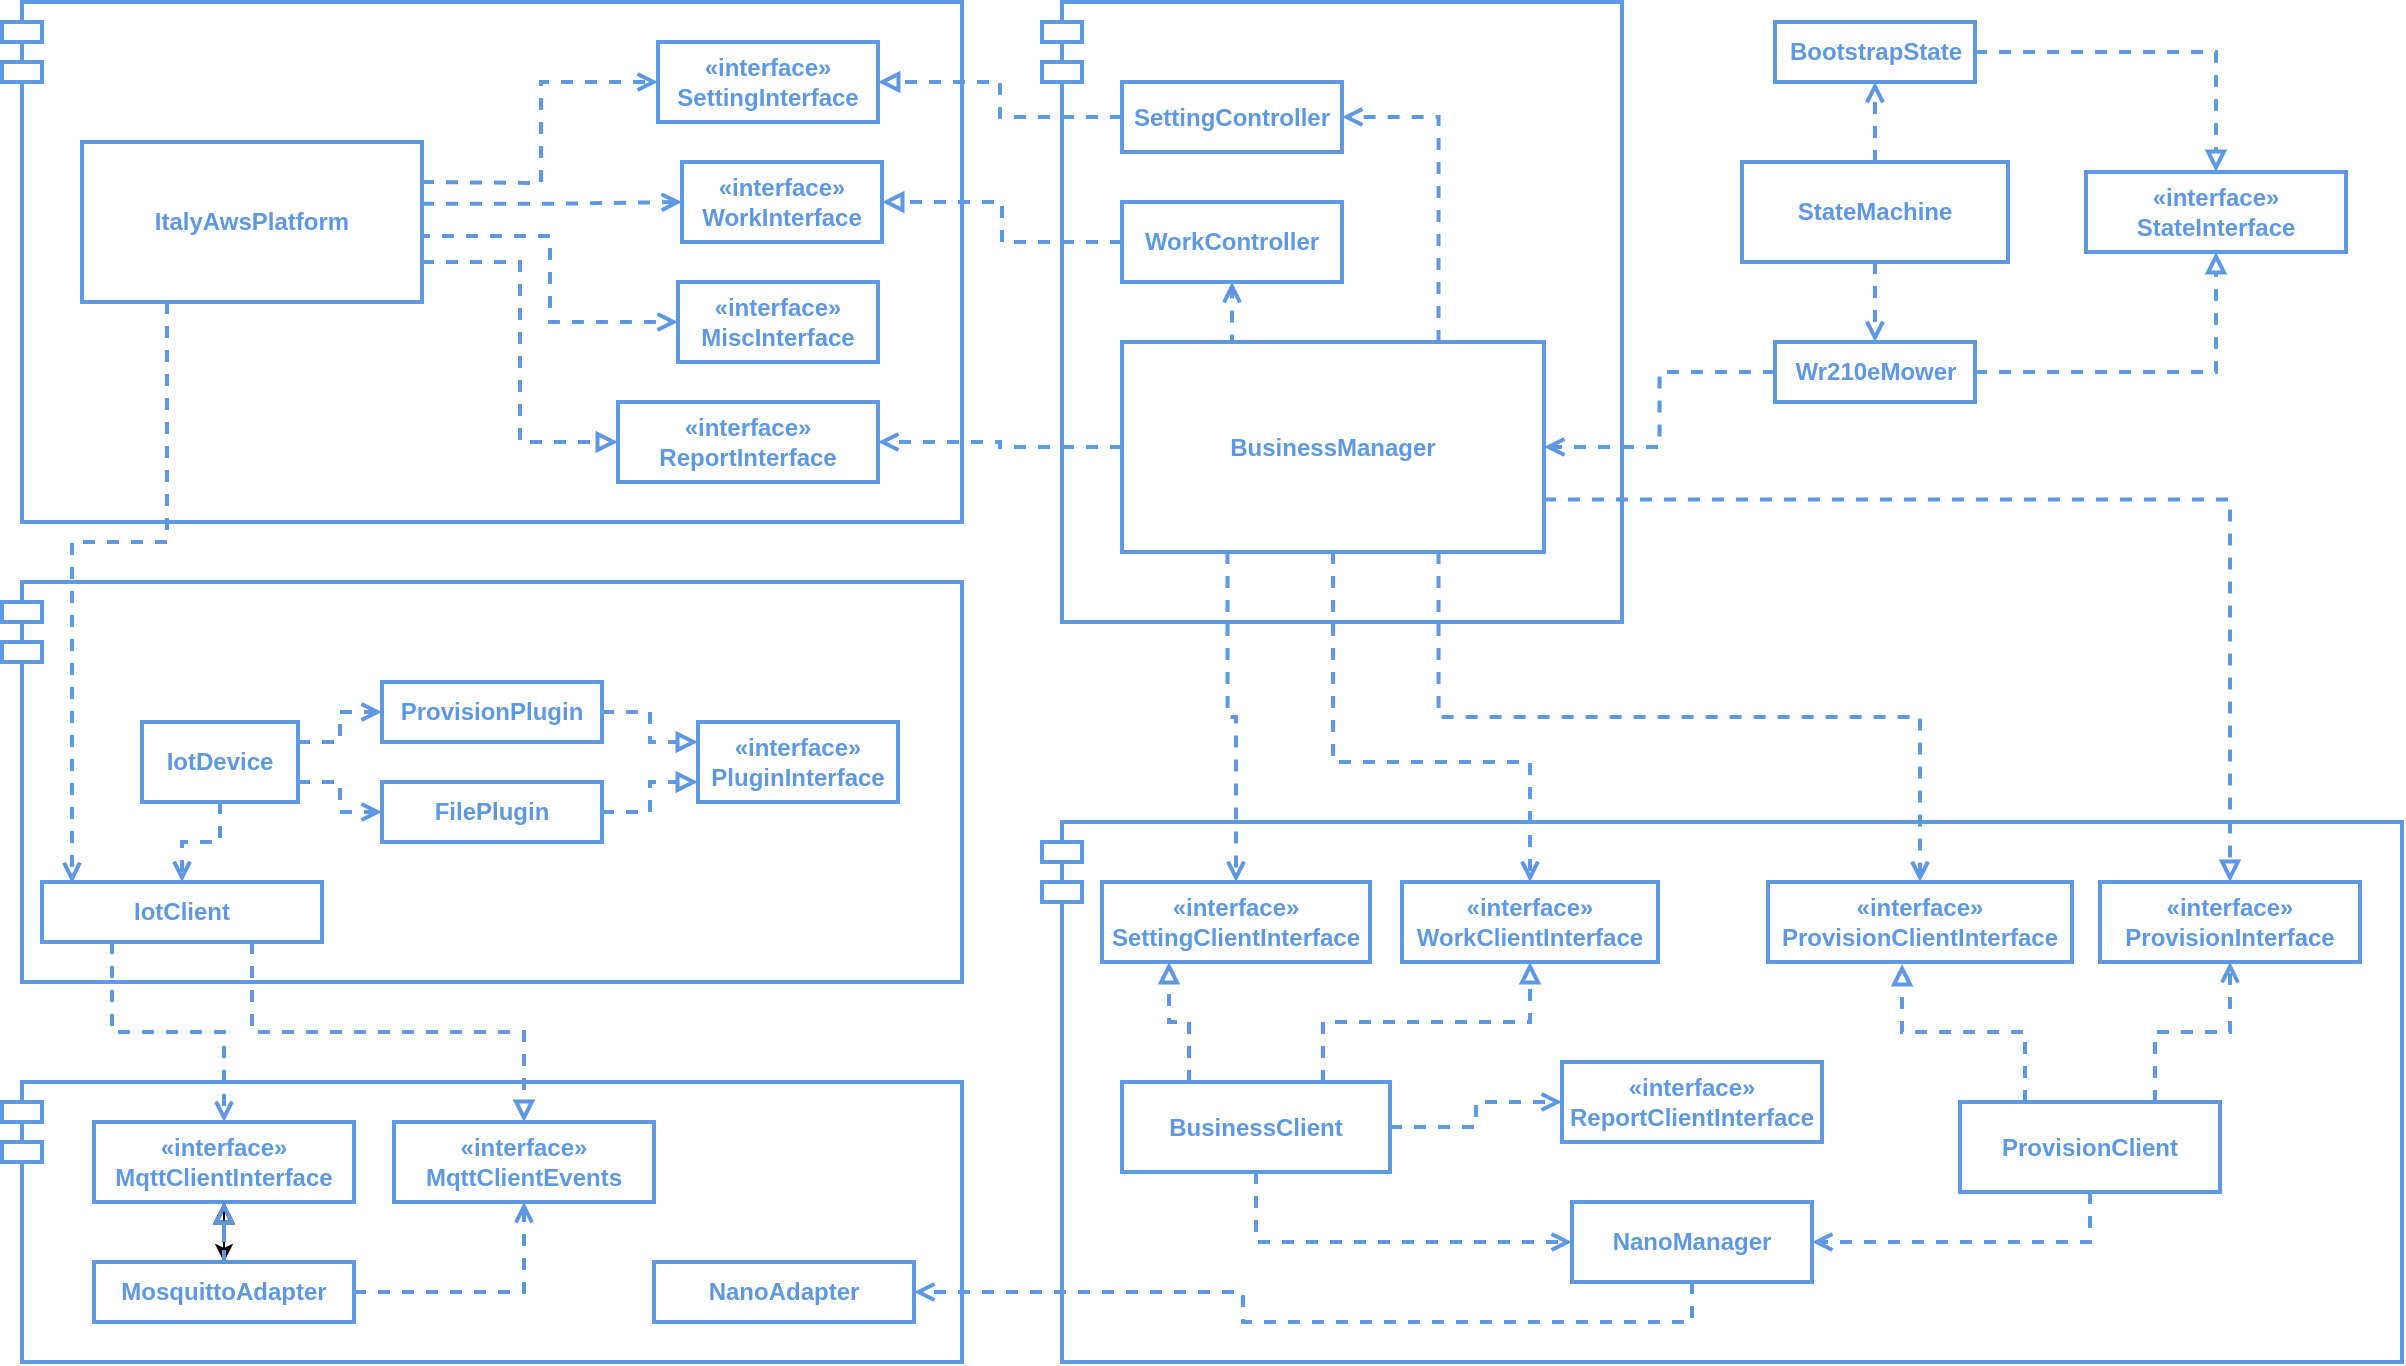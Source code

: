 <mxfile version="22.1.17" type="github">
  <diagram id="C5RBs43oDa-KdzZeNtuy" name="Page-1">
    <mxGraphModel dx="1434" dy="746" grid="1" gridSize="10" guides="1" tooltips="1" connect="1" arrows="1" fold="1" page="1" pageScale="1" pageWidth="827" pageHeight="1169" math="0" shadow="0">
      <root>
        <mxCell id="WIyWlLk6GJQsqaUBKTNV-0" />
        <mxCell id="WIyWlLk6GJQsqaUBKTNV-1" parent="WIyWlLk6GJQsqaUBKTNV-0" />
        <mxCell id="T223Wyw5lx-as_ETwjdr-97" value="" style="shape=module;align=left;spacingLeft=20;align=center;verticalAlign=middle;whiteSpace=wrap;html=1;strokeColor=#5d98e5;fontColor=#6d99f1;fontStyle=1;spacingTop=10;strokeWidth=2;" vertex="1" parent="WIyWlLk6GJQsqaUBKTNV-1">
          <mxGeometry x="560" y="310" width="290" height="310" as="geometry" />
        </mxCell>
        <mxCell id="T223Wyw5lx-as_ETwjdr-94" value="" style="shape=module;align=left;spacingLeft=20;align=center;verticalAlign=middle;whiteSpace=wrap;html=1;strokeColor=#5d98e5;fontColor=#6d99f1;fontStyle=1;spacingTop=10;strokeWidth=2;" vertex="1" parent="WIyWlLk6GJQsqaUBKTNV-1">
          <mxGeometry x="40" y="310" width="480" height="260" as="geometry" />
        </mxCell>
        <mxCell id="T223Wyw5lx-as_ETwjdr-74" value="" style="shape=module;align=left;spacingLeft=20;align=center;verticalAlign=middle;whiteSpace=wrap;html=1;strokeColor=#5d98e5;fontColor=#6d99f1;fontStyle=1;spacingTop=10;strokeWidth=2;" vertex="1" parent="WIyWlLk6GJQsqaUBKTNV-1">
          <mxGeometry x="560" y="720" width="680" height="270" as="geometry" />
        </mxCell>
        <mxCell id="T223Wyw5lx-as_ETwjdr-7" value="" style="shape=module;align=left;spacingLeft=20;align=center;verticalAlign=middle;whiteSpace=wrap;html=1;strokeColor=#5d98e5;fontColor=#6d99f1;fontStyle=1;spacingTop=10;strokeWidth=2;" vertex="1" parent="WIyWlLk6GJQsqaUBKTNV-1">
          <mxGeometry x="40" y="850" width="480" height="140" as="geometry" />
        </mxCell>
        <mxCell id="T223Wyw5lx-as_ETwjdr-77" value="" style="edgeStyle=orthogonalEdgeStyle;rounded=0;orthogonalLoop=1;jettySize=auto;html=1;" edge="1" parent="WIyWlLk6GJQsqaUBKTNV-1" source="T223Wyw5lx-as_ETwjdr-10" target="T223Wyw5lx-as_ETwjdr-12">
          <mxGeometry relative="1" as="geometry" />
        </mxCell>
        <mxCell id="T223Wyw5lx-as_ETwjdr-10" value="&lt;font color=&quot;#5d98e5&quot;&gt;&lt;b&gt;«interface»&lt;br&gt;MqttClientInterface&lt;/b&gt;&lt;br&gt;&lt;/font&gt;" style="html=1;whiteSpace=wrap;strokeWidth=2;strokeColor=#5d98e5;" vertex="1" parent="WIyWlLk6GJQsqaUBKTNV-1">
          <mxGeometry x="86" y="870" width="130" height="40" as="geometry" />
        </mxCell>
        <mxCell id="T223Wyw5lx-as_ETwjdr-13" style="edgeStyle=orthogonalEdgeStyle;rounded=0;orthogonalLoop=1;jettySize=auto;html=1;exitX=0.5;exitY=0;exitDx=0;exitDy=0;entryX=0.5;entryY=1;entryDx=0;entryDy=0;endArrow=block;endFill=0;dashed=1;strokeWidth=2;" edge="1" parent="WIyWlLk6GJQsqaUBKTNV-1" source="T223Wyw5lx-as_ETwjdr-12" target="T223Wyw5lx-as_ETwjdr-10">
          <mxGeometry relative="1" as="geometry" />
        </mxCell>
        <mxCell id="T223Wyw5lx-as_ETwjdr-14" value="" style="edgeStyle=orthogonalEdgeStyle;rounded=0;orthogonalLoop=1;jettySize=auto;html=1;strokeColor=#5d98e5;strokeWidth=2;dashed=1;endArrow=block;endFill=0;" edge="1" parent="WIyWlLk6GJQsqaUBKTNV-1" source="T223Wyw5lx-as_ETwjdr-12" target="T223Wyw5lx-as_ETwjdr-10">
          <mxGeometry relative="1" as="geometry" />
        </mxCell>
        <mxCell id="T223Wyw5lx-as_ETwjdr-35" style="edgeStyle=orthogonalEdgeStyle;rounded=0;orthogonalLoop=1;jettySize=auto;html=1;exitX=1;exitY=0.5;exitDx=0;exitDy=0;entryX=0.5;entryY=1;entryDx=0;entryDy=0;endArrow=open;strokeColor=#5d98e5;endFill=0;strokeWidth=2;dashed=1;" edge="1" parent="WIyWlLk6GJQsqaUBKTNV-1" source="T223Wyw5lx-as_ETwjdr-12" target="T223Wyw5lx-as_ETwjdr-15">
          <mxGeometry relative="1" as="geometry" />
        </mxCell>
        <mxCell id="T223Wyw5lx-as_ETwjdr-12" value="&lt;font color=&quot;#5d98e5&quot;&gt;&lt;b&gt;MosquittoAdapter&lt;/b&gt;&lt;/font&gt;" style="html=1;whiteSpace=wrap;strokeColor=#5d98e5;strokeWidth=2;" vertex="1" parent="WIyWlLk6GJQsqaUBKTNV-1">
          <mxGeometry x="86" y="940" width="130" height="30" as="geometry" />
        </mxCell>
        <mxCell id="T223Wyw5lx-as_ETwjdr-15" value="&lt;font color=&quot;#5d98e5&quot;&gt;&lt;b&gt;«interface»&lt;br&gt;MqttClientEvents&lt;/b&gt;&lt;br&gt;&lt;/font&gt;" style="html=1;whiteSpace=wrap;strokeWidth=2;strokeColor=#5d98e5;" vertex="1" parent="WIyWlLk6GJQsqaUBKTNV-1">
          <mxGeometry x="236" y="870" width="130" height="40" as="geometry" />
        </mxCell>
        <mxCell id="T223Wyw5lx-as_ETwjdr-16" value="" style="shape=module;align=left;spacingLeft=20;align=center;verticalAlign=middle;whiteSpace=wrap;html=1;strokeColor=#5d98e5;fontColor=#6d99f1;fontStyle=1;spacingTop=10;strokeWidth=2;" vertex="1" parent="WIyWlLk6GJQsqaUBKTNV-1">
          <mxGeometry x="40" y="600" width="480" height="200" as="geometry" />
        </mxCell>
        <mxCell id="T223Wyw5lx-as_ETwjdr-36" style="edgeStyle=orthogonalEdgeStyle;rounded=0;orthogonalLoop=1;jettySize=auto;html=1;exitX=0.5;exitY=1;exitDx=0;exitDy=0;endArrow=open;strokeColor=#5d98e5;endFill=0;strokeWidth=2;dashed=1;" edge="1" parent="WIyWlLk6GJQsqaUBKTNV-1" source="T223Wyw5lx-as_ETwjdr-17" target="T223Wyw5lx-as_ETwjdr-21">
          <mxGeometry relative="1" as="geometry" />
        </mxCell>
        <mxCell id="T223Wyw5lx-as_ETwjdr-37" style="edgeStyle=orthogonalEdgeStyle;rounded=0;orthogonalLoop=1;jettySize=auto;html=1;exitX=1;exitY=0.75;exitDx=0;exitDy=0;entryX=0;entryY=0.5;entryDx=0;entryDy=0;endArrow=open;strokeColor=#5d98e5;endFill=0;strokeWidth=2;dashed=1;" edge="1" parent="WIyWlLk6GJQsqaUBKTNV-1" source="T223Wyw5lx-as_ETwjdr-17" target="T223Wyw5lx-as_ETwjdr-20">
          <mxGeometry relative="1" as="geometry" />
        </mxCell>
        <mxCell id="T223Wyw5lx-as_ETwjdr-38" style="edgeStyle=orthogonalEdgeStyle;rounded=0;orthogonalLoop=1;jettySize=auto;html=1;exitX=1;exitY=0.25;exitDx=0;exitDy=0;entryX=0;entryY=0.5;entryDx=0;entryDy=0;endArrow=open;strokeColor=#5d98e5;endFill=0;strokeWidth=2;dashed=1;" edge="1" parent="WIyWlLk6GJQsqaUBKTNV-1" source="T223Wyw5lx-as_ETwjdr-17" target="T223Wyw5lx-as_ETwjdr-19">
          <mxGeometry relative="1" as="geometry" />
        </mxCell>
        <mxCell id="T223Wyw5lx-as_ETwjdr-17" value="&lt;font color=&quot;#5d98e5&quot;&gt;&lt;b&gt;IotDevice&lt;/b&gt;&lt;/font&gt;" style="html=1;whiteSpace=wrap;strokeColor=#5d98e5;strokeWidth=2;" vertex="1" parent="WIyWlLk6GJQsqaUBKTNV-1">
          <mxGeometry x="110" y="670" width="78" height="40" as="geometry" />
        </mxCell>
        <mxCell id="T223Wyw5lx-as_ETwjdr-18" value="&lt;font color=&quot;#5d98e5&quot;&gt;&lt;b&gt;«interface»&lt;br&gt;PluginInterface&lt;/b&gt;&lt;br&gt;&lt;/font&gt;" style="html=1;whiteSpace=wrap;strokeWidth=2;strokeColor=#5d98e5;" vertex="1" parent="WIyWlLk6GJQsqaUBKTNV-1">
          <mxGeometry x="388" y="670" width="100" height="40" as="geometry" />
        </mxCell>
        <mxCell id="T223Wyw5lx-as_ETwjdr-28" style="edgeStyle=orthogonalEdgeStyle;rounded=0;orthogonalLoop=1;jettySize=auto;html=1;exitX=1;exitY=0.5;exitDx=0;exitDy=0;entryX=0;entryY=0.25;entryDx=0;entryDy=0;endArrow=block;strokeColor=#5d98e5;strokeWidth=2;dashed=1;endFill=0;" edge="1" parent="WIyWlLk6GJQsqaUBKTNV-1" source="T223Wyw5lx-as_ETwjdr-19" target="T223Wyw5lx-as_ETwjdr-18">
          <mxGeometry relative="1" as="geometry" />
        </mxCell>
        <mxCell id="T223Wyw5lx-as_ETwjdr-19" value="&lt;font color=&quot;#5d98e5&quot;&gt;&lt;b&gt;ProvisionPlugin&lt;/b&gt;&lt;/font&gt;" style="html=1;whiteSpace=wrap;strokeColor=#5d98e5;strokeWidth=2;" vertex="1" parent="WIyWlLk6GJQsqaUBKTNV-1">
          <mxGeometry x="230" y="650" width="110" height="30" as="geometry" />
        </mxCell>
        <mxCell id="T223Wyw5lx-as_ETwjdr-29" style="edgeStyle=orthogonalEdgeStyle;rounded=0;orthogonalLoop=1;jettySize=auto;html=1;exitX=1;exitY=0.5;exitDx=0;exitDy=0;entryX=0;entryY=0.75;entryDx=0;entryDy=0;endArrow=block;strokeColor=#5d98e5;strokeWidth=2;dashed=1;endFill=0;" edge="1" parent="WIyWlLk6GJQsqaUBKTNV-1" source="T223Wyw5lx-as_ETwjdr-20" target="T223Wyw5lx-as_ETwjdr-18">
          <mxGeometry relative="1" as="geometry" />
        </mxCell>
        <mxCell id="T223Wyw5lx-as_ETwjdr-20" value="&lt;font color=&quot;#5d98e5&quot;&gt;&lt;b&gt;FilePlugin&lt;/b&gt;&lt;/font&gt;" style="html=1;whiteSpace=wrap;strokeColor=#5d98e5;strokeWidth=2;" vertex="1" parent="WIyWlLk6GJQsqaUBKTNV-1">
          <mxGeometry x="230" y="700" width="110" height="30" as="geometry" />
        </mxCell>
        <mxCell id="T223Wyw5lx-as_ETwjdr-30" style="edgeStyle=orthogonalEdgeStyle;rounded=0;orthogonalLoop=1;jettySize=auto;html=1;exitX=0.25;exitY=1;exitDx=0;exitDy=0;entryX=0.5;entryY=0;entryDx=0;entryDy=0;endArrow=open;endFill=0;strokeWidth=2;strokeColor=#5d98e5;dashed=1;" edge="1" parent="WIyWlLk6GJQsqaUBKTNV-1" source="T223Wyw5lx-as_ETwjdr-21" target="T223Wyw5lx-as_ETwjdr-10">
          <mxGeometry relative="1" as="geometry" />
        </mxCell>
        <mxCell id="T223Wyw5lx-as_ETwjdr-33" style="edgeStyle=orthogonalEdgeStyle;rounded=0;orthogonalLoop=1;jettySize=auto;html=1;exitX=0.75;exitY=1;exitDx=0;exitDy=0;endArrow=block;strokeColor=#5d98e5;strokeWidth=2;dashed=1;endFill=0;" edge="1" parent="WIyWlLk6GJQsqaUBKTNV-1" source="T223Wyw5lx-as_ETwjdr-21" target="T223Wyw5lx-as_ETwjdr-15">
          <mxGeometry relative="1" as="geometry" />
        </mxCell>
        <mxCell id="T223Wyw5lx-as_ETwjdr-21" value="&lt;font color=&quot;#5d98e5&quot;&gt;&lt;b&gt;IotClient&lt;/b&gt;&lt;/font&gt;" style="html=1;whiteSpace=wrap;strokeColor=#5d98e5;strokeWidth=2;" vertex="1" parent="WIyWlLk6GJQsqaUBKTNV-1">
          <mxGeometry x="60" y="750" width="140" height="30" as="geometry" />
        </mxCell>
        <mxCell id="T223Wyw5lx-as_ETwjdr-41" value="&lt;font color=&quot;#5d98e5&quot;&gt;&lt;b&gt;«interface»&lt;br&gt;SettingInterface&lt;/b&gt;&lt;br&gt;&lt;/font&gt;" style="html=1;whiteSpace=wrap;strokeWidth=2;strokeColor=#5d98e5;" vertex="1" parent="WIyWlLk6GJQsqaUBKTNV-1">
          <mxGeometry x="368" y="330" width="110" height="40" as="geometry" />
        </mxCell>
        <mxCell id="T223Wyw5lx-as_ETwjdr-42" value="&lt;font color=&quot;#5d98e5&quot;&gt;&lt;b&gt;«interface»&lt;br&gt;WorkInterface&lt;/b&gt;&lt;br&gt;&lt;/font&gt;" style="html=1;whiteSpace=wrap;strokeWidth=2;strokeColor=#5d98e5;" vertex="1" parent="WIyWlLk6GJQsqaUBKTNV-1">
          <mxGeometry x="380" y="390" width="100" height="40" as="geometry" />
        </mxCell>
        <mxCell id="T223Wyw5lx-as_ETwjdr-43" value="&lt;font color=&quot;#5d98e5&quot;&gt;&lt;b&gt;«interface»&lt;br&gt;MiscInterface&lt;/b&gt;&lt;br&gt;&lt;/font&gt;" style="html=1;whiteSpace=wrap;strokeWidth=2;strokeColor=#5d98e5;" vertex="1" parent="WIyWlLk6GJQsqaUBKTNV-1">
          <mxGeometry x="378" y="450" width="100" height="40" as="geometry" />
        </mxCell>
        <mxCell id="T223Wyw5lx-as_ETwjdr-44" value="&lt;font color=&quot;#5d98e5&quot;&gt;&lt;b&gt;«interface»&lt;br&gt;ReportInterface&lt;/b&gt;&lt;br&gt;&lt;/font&gt;" style="html=1;whiteSpace=wrap;strokeWidth=2;strokeColor=#5d98e5;" vertex="1" parent="WIyWlLk6GJQsqaUBKTNV-1">
          <mxGeometry x="348" y="510" width="130" height="40" as="geometry" />
        </mxCell>
        <mxCell id="T223Wyw5lx-as_ETwjdr-88" style="edgeStyle=orthogonalEdgeStyle;rounded=0;orthogonalLoop=1;jettySize=auto;html=1;entryX=0;entryY=0.5;entryDx=0;entryDy=0;endArrow=open;strokeColor=#5d98e5;endFill=0;strokeWidth=2;dashed=1;" edge="1" parent="WIyWlLk6GJQsqaUBKTNV-1" target="T223Wyw5lx-as_ETwjdr-41">
          <mxGeometry relative="1" as="geometry">
            <mxPoint x="250" y="400" as="sourcePoint" />
          </mxGeometry>
        </mxCell>
        <mxCell id="T223Wyw5lx-as_ETwjdr-89" style="edgeStyle=orthogonalEdgeStyle;rounded=0;orthogonalLoop=1;jettySize=auto;html=1;exitX=1;exitY=0.386;exitDx=0;exitDy=0;exitPerimeter=0;endArrow=open;strokeColor=#5d98e5;endFill=0;strokeWidth=2;dashed=1;" edge="1" parent="WIyWlLk6GJQsqaUBKTNV-1" source="T223Wyw5lx-as_ETwjdr-45" target="T223Wyw5lx-as_ETwjdr-42">
          <mxGeometry relative="1" as="geometry" />
        </mxCell>
        <mxCell id="T223Wyw5lx-as_ETwjdr-90" style="edgeStyle=orthogonalEdgeStyle;rounded=0;orthogonalLoop=1;jettySize=auto;html=1;exitX=0.988;exitY=0.588;exitDx=0;exitDy=0;entryX=0;entryY=0.5;entryDx=0;entryDy=0;exitPerimeter=0;endArrow=open;strokeColor=#5d98e5;endFill=0;strokeWidth=2;dashed=1;" edge="1" parent="WIyWlLk6GJQsqaUBKTNV-1" source="T223Wyw5lx-as_ETwjdr-45" target="T223Wyw5lx-as_ETwjdr-43">
          <mxGeometry relative="1" as="geometry" />
        </mxCell>
        <mxCell id="T223Wyw5lx-as_ETwjdr-91" style="edgeStyle=orthogonalEdgeStyle;rounded=0;orthogonalLoop=1;jettySize=auto;html=1;exitX=1;exitY=0.75;exitDx=0;exitDy=0;entryX=0;entryY=0.5;entryDx=0;entryDy=0;endArrow=block;strokeColor=#5d98e5;strokeWidth=2;dashed=1;endFill=0;" edge="1" parent="WIyWlLk6GJQsqaUBKTNV-1" source="T223Wyw5lx-as_ETwjdr-45" target="T223Wyw5lx-as_ETwjdr-44">
          <mxGeometry relative="1" as="geometry" />
        </mxCell>
        <mxCell id="T223Wyw5lx-as_ETwjdr-45" value="&lt;font color=&quot;#5d98e5&quot;&gt;&lt;b&gt;ItalyAwsPlatform&lt;/b&gt;&lt;/font&gt;" style="html=1;whiteSpace=wrap;strokeColor=#5d98e5;strokeWidth=2;" vertex="1" parent="WIyWlLk6GJQsqaUBKTNV-1">
          <mxGeometry x="80" y="380" width="170" height="80" as="geometry" />
        </mxCell>
        <mxCell id="T223Wyw5lx-as_ETwjdr-111" style="edgeStyle=orthogonalEdgeStyle;rounded=0;orthogonalLoop=1;jettySize=auto;html=1;exitX=0;exitY=0.5;exitDx=0;exitDy=0;endArrow=block;strokeColor=#5d98e5;strokeWidth=2;dashed=1;endFill=0;" edge="1" parent="WIyWlLk6GJQsqaUBKTNV-1" source="T223Wyw5lx-as_ETwjdr-46" target="T223Wyw5lx-as_ETwjdr-42">
          <mxGeometry relative="1" as="geometry" />
        </mxCell>
        <mxCell id="T223Wyw5lx-as_ETwjdr-46" value="&lt;font color=&quot;#5d98e5&quot;&gt;&lt;b&gt;WorkController&lt;/b&gt;&lt;/font&gt;" style="html=1;whiteSpace=wrap;strokeColor=#5d98e5;strokeWidth=2;" vertex="1" parent="WIyWlLk6GJQsqaUBKTNV-1">
          <mxGeometry x="600" y="410" width="110" height="40" as="geometry" />
        </mxCell>
        <mxCell id="T223Wyw5lx-as_ETwjdr-110" style="edgeStyle=orthogonalEdgeStyle;rounded=0;orthogonalLoop=1;jettySize=auto;html=1;exitX=0;exitY=0.5;exitDx=0;exitDy=0;entryX=1;entryY=0.5;entryDx=0;entryDy=0;endArrow=block;strokeColor=#5d98e5;strokeWidth=2;dashed=1;endFill=0;" edge="1" parent="WIyWlLk6GJQsqaUBKTNV-1" source="T223Wyw5lx-as_ETwjdr-47" target="T223Wyw5lx-as_ETwjdr-41">
          <mxGeometry relative="1" as="geometry" />
        </mxCell>
        <mxCell id="T223Wyw5lx-as_ETwjdr-47" value="&lt;font color=&quot;#5d98e5&quot;&gt;&lt;b&gt;SettingController&lt;/b&gt;&lt;/font&gt;" style="html=1;whiteSpace=wrap;strokeColor=#5d98e5;strokeWidth=2;" vertex="1" parent="WIyWlLk6GJQsqaUBKTNV-1">
          <mxGeometry x="600" y="350" width="110" height="35" as="geometry" />
        </mxCell>
        <mxCell id="T223Wyw5lx-as_ETwjdr-96" style="edgeStyle=orthogonalEdgeStyle;rounded=0;orthogonalLoop=1;jettySize=auto;html=1;exitX=0;exitY=0.5;exitDx=0;exitDy=0;entryX=1;entryY=0.5;entryDx=0;entryDy=0;endArrow=open;strokeColor=#5d98e5;strokeWidth=2;dashed=1;endFill=0;" edge="1" parent="WIyWlLk6GJQsqaUBKTNV-1" source="T223Wyw5lx-as_ETwjdr-48" target="T223Wyw5lx-as_ETwjdr-44">
          <mxGeometry relative="1" as="geometry" />
        </mxCell>
        <mxCell id="T223Wyw5lx-as_ETwjdr-98" style="edgeStyle=orthogonalEdgeStyle;rounded=0;orthogonalLoop=1;jettySize=auto;html=1;exitX=0.25;exitY=1;exitDx=0;exitDy=0;endArrow=open;strokeColor=#5d98e5;strokeWidth=2;dashed=1;endFill=0;" edge="1" parent="WIyWlLk6GJQsqaUBKTNV-1" source="T223Wyw5lx-as_ETwjdr-48" target="T223Wyw5lx-as_ETwjdr-62">
          <mxGeometry relative="1" as="geometry" />
        </mxCell>
        <mxCell id="T223Wyw5lx-as_ETwjdr-99" style="edgeStyle=orthogonalEdgeStyle;rounded=0;orthogonalLoop=1;jettySize=auto;html=1;exitX=0.5;exitY=1;exitDx=0;exitDy=0;entryX=0.5;entryY=0;entryDx=0;entryDy=0;endArrow=open;strokeColor=#5d98e5;strokeWidth=2;dashed=1;endFill=0;" edge="1" parent="WIyWlLk6GJQsqaUBKTNV-1" source="T223Wyw5lx-as_ETwjdr-48" target="T223Wyw5lx-as_ETwjdr-63">
          <mxGeometry relative="1" as="geometry">
            <Array as="points">
              <mxPoint x="706" y="690" />
              <mxPoint x="804" y="690" />
            </Array>
          </mxGeometry>
        </mxCell>
        <mxCell id="T223Wyw5lx-as_ETwjdr-101" style="edgeStyle=orthogonalEdgeStyle;rounded=0;orthogonalLoop=1;jettySize=auto;html=1;exitX=0.75;exitY=1;exitDx=0;exitDy=0;entryX=0.5;entryY=0;entryDx=0;entryDy=0;endArrow=open;strokeColor=#5d98e5;strokeWidth=2;dashed=1;endFill=0;" edge="1" parent="WIyWlLk6GJQsqaUBKTNV-1" source="T223Wyw5lx-as_ETwjdr-48" target="T223Wyw5lx-as_ETwjdr-61">
          <mxGeometry relative="1" as="geometry" />
        </mxCell>
        <mxCell id="T223Wyw5lx-as_ETwjdr-102" style="edgeStyle=orthogonalEdgeStyle;rounded=0;orthogonalLoop=1;jettySize=auto;html=1;exitX=1;exitY=0.75;exitDx=0;exitDy=0;entryX=0.5;entryY=0;entryDx=0;entryDy=0;endArrow=block;strokeColor=#5d98e5;strokeWidth=2;dashed=1;endFill=0;" edge="1" parent="WIyWlLk6GJQsqaUBKTNV-1" source="T223Wyw5lx-as_ETwjdr-48" target="T223Wyw5lx-as_ETwjdr-60">
          <mxGeometry relative="1" as="geometry" />
        </mxCell>
        <mxCell id="T223Wyw5lx-as_ETwjdr-112" style="edgeStyle=orthogonalEdgeStyle;rounded=0;orthogonalLoop=1;jettySize=auto;html=1;exitX=0.25;exitY=0;exitDx=0;exitDy=0;entryX=0.5;entryY=1;entryDx=0;entryDy=0;endArrow=open;strokeColor=#5d98e5;strokeWidth=2;dashed=1;endFill=0;" edge="1" parent="WIyWlLk6GJQsqaUBKTNV-1" source="T223Wyw5lx-as_ETwjdr-48" target="T223Wyw5lx-as_ETwjdr-46">
          <mxGeometry relative="1" as="geometry" />
        </mxCell>
        <mxCell id="T223Wyw5lx-as_ETwjdr-113" style="edgeStyle=orthogonalEdgeStyle;rounded=0;orthogonalLoop=1;jettySize=auto;html=1;exitX=0.75;exitY=0;exitDx=0;exitDy=0;entryX=1;entryY=0.5;entryDx=0;entryDy=0;endArrow=open;strokeColor=#5d98e5;strokeWidth=2;dashed=1;endFill=0;" edge="1" parent="WIyWlLk6GJQsqaUBKTNV-1" source="T223Wyw5lx-as_ETwjdr-48" target="T223Wyw5lx-as_ETwjdr-47">
          <mxGeometry relative="1" as="geometry" />
        </mxCell>
        <mxCell id="T223Wyw5lx-as_ETwjdr-48" value="&lt;font color=&quot;#5d98e5&quot;&gt;&lt;b&gt;BusinessManager&lt;/b&gt;&lt;/font&gt;" style="html=1;whiteSpace=wrap;strokeColor=#5d98e5;strokeWidth=2;" vertex="1" parent="WIyWlLk6GJQsqaUBKTNV-1">
          <mxGeometry x="600" y="480" width="211" height="105" as="geometry" />
        </mxCell>
        <mxCell id="T223Wyw5lx-as_ETwjdr-49" value="&lt;font color=&quot;#5d98e5&quot;&gt;&lt;b&gt;«interface»&lt;br&gt;StateInterface&lt;/b&gt;&lt;br&gt;&lt;/font&gt;" style="html=1;whiteSpace=wrap;strokeWidth=2;strokeColor=#5d98e5;" vertex="1" parent="WIyWlLk6GJQsqaUBKTNV-1">
          <mxGeometry x="1082" y="395" width="130" height="40" as="geometry" />
        </mxCell>
        <mxCell id="T223Wyw5lx-as_ETwjdr-104" style="edgeStyle=orthogonalEdgeStyle;rounded=0;orthogonalLoop=1;jettySize=auto;html=1;exitX=1;exitY=0.5;exitDx=0;exitDy=0;entryX=0.5;entryY=0;entryDx=0;entryDy=0;endArrow=block;strokeColor=#5d98e5;strokeWidth=2;dashed=1;endFill=0;" edge="1" parent="WIyWlLk6GJQsqaUBKTNV-1" source="T223Wyw5lx-as_ETwjdr-50" target="T223Wyw5lx-as_ETwjdr-49">
          <mxGeometry relative="1" as="geometry" />
        </mxCell>
        <mxCell id="T223Wyw5lx-as_ETwjdr-50" value="&lt;font color=&quot;#5d98e5&quot;&gt;&lt;b&gt;BootstrapState&lt;/b&gt;&lt;/font&gt;" style="html=1;whiteSpace=wrap;strokeColor=#5d98e5;strokeWidth=2;" vertex="1" parent="WIyWlLk6GJQsqaUBKTNV-1">
          <mxGeometry x="926.5" y="320" width="100" height="30" as="geometry" />
        </mxCell>
        <mxCell id="T223Wyw5lx-as_ETwjdr-105" style="edgeStyle=orthogonalEdgeStyle;rounded=0;orthogonalLoop=1;jettySize=auto;html=1;exitX=0.5;exitY=1;exitDx=0;exitDy=0;entryX=0.5;entryY=0;entryDx=0;entryDy=0;endArrow=open;strokeColor=#5d98e5;strokeWidth=2;dashed=1;endFill=0;" edge="1" parent="WIyWlLk6GJQsqaUBKTNV-1" source="T223Wyw5lx-as_ETwjdr-51" target="T223Wyw5lx-as_ETwjdr-52">
          <mxGeometry relative="1" as="geometry" />
        </mxCell>
        <mxCell id="T223Wyw5lx-as_ETwjdr-106" style="edgeStyle=orthogonalEdgeStyle;rounded=0;orthogonalLoop=1;jettySize=auto;html=1;exitX=0.5;exitY=0;exitDx=0;exitDy=0;entryX=0.5;entryY=1;entryDx=0;entryDy=0;endArrow=open;strokeColor=#5d98e5;strokeWidth=2;dashed=1;endFill=0;" edge="1" parent="WIyWlLk6GJQsqaUBKTNV-1" source="T223Wyw5lx-as_ETwjdr-51" target="T223Wyw5lx-as_ETwjdr-50">
          <mxGeometry relative="1" as="geometry" />
        </mxCell>
        <mxCell id="T223Wyw5lx-as_ETwjdr-51" value="&lt;font color=&quot;#5d98e5&quot;&gt;&lt;b&gt;StateMachine&lt;/b&gt;&lt;/font&gt;" style="html=1;whiteSpace=wrap;strokeColor=#5d98e5;strokeWidth=2;" vertex="1" parent="WIyWlLk6GJQsqaUBKTNV-1">
          <mxGeometry x="910" y="390" width="133" height="50" as="geometry" />
        </mxCell>
        <mxCell id="T223Wyw5lx-as_ETwjdr-103" style="edgeStyle=orthogonalEdgeStyle;rounded=0;orthogonalLoop=1;jettySize=auto;html=1;exitX=1;exitY=0.5;exitDx=0;exitDy=0;entryX=0.5;entryY=1;entryDx=0;entryDy=0;endArrow=block;strokeColor=#5d98e5;strokeWidth=2;dashed=1;endFill=0;" edge="1" parent="WIyWlLk6GJQsqaUBKTNV-1" source="T223Wyw5lx-as_ETwjdr-52" target="T223Wyw5lx-as_ETwjdr-49">
          <mxGeometry relative="1" as="geometry" />
        </mxCell>
        <mxCell id="T223Wyw5lx-as_ETwjdr-107" style="edgeStyle=orthogonalEdgeStyle;rounded=0;orthogonalLoop=1;jettySize=auto;html=1;exitX=0;exitY=0.5;exitDx=0;exitDy=0;entryX=1;entryY=0.5;entryDx=0;entryDy=0;endArrow=open;strokeColor=#5d98e5;strokeWidth=2;dashed=1;endFill=0;" edge="1" parent="WIyWlLk6GJQsqaUBKTNV-1" source="T223Wyw5lx-as_ETwjdr-52" target="T223Wyw5lx-as_ETwjdr-48">
          <mxGeometry relative="1" as="geometry" />
        </mxCell>
        <mxCell id="T223Wyw5lx-as_ETwjdr-52" value="&lt;font color=&quot;#5d98e5&quot;&gt;&lt;b&gt;Wr210eMower&lt;/b&gt;&lt;/font&gt;" style="html=1;whiteSpace=wrap;strokeColor=#5d98e5;strokeWidth=2;" vertex="1" parent="WIyWlLk6GJQsqaUBKTNV-1">
          <mxGeometry x="926.5" y="480" width="100" height="30" as="geometry" />
        </mxCell>
        <mxCell id="T223Wyw5lx-as_ETwjdr-80" style="edgeStyle=orthogonalEdgeStyle;rounded=0;orthogonalLoop=1;jettySize=auto;html=1;exitX=0.25;exitY=0;exitDx=0;exitDy=0;entryX=0.25;entryY=1;entryDx=0;entryDy=0;endArrow=block;strokeColor=#5d98e5;strokeWidth=2;dashed=1;endFill=0;" edge="1" parent="WIyWlLk6GJQsqaUBKTNV-1" source="T223Wyw5lx-as_ETwjdr-59" target="T223Wyw5lx-as_ETwjdr-62">
          <mxGeometry relative="1" as="geometry" />
        </mxCell>
        <mxCell id="T223Wyw5lx-as_ETwjdr-83" style="edgeStyle=orthogonalEdgeStyle;rounded=0;orthogonalLoop=1;jettySize=auto;html=1;exitX=0.75;exitY=0;exitDx=0;exitDy=0;entryX=0.5;entryY=1;entryDx=0;entryDy=0;endArrow=block;strokeColor=#5d98e5;strokeWidth=2;dashed=1;endFill=0;" edge="1" parent="WIyWlLk6GJQsqaUBKTNV-1" source="T223Wyw5lx-as_ETwjdr-59" target="T223Wyw5lx-as_ETwjdr-63">
          <mxGeometry relative="1" as="geometry" />
        </mxCell>
        <mxCell id="T223Wyw5lx-as_ETwjdr-84" style="edgeStyle=orthogonalEdgeStyle;rounded=0;orthogonalLoop=1;jettySize=auto;html=1;exitX=1;exitY=0.5;exitDx=0;exitDy=0;entryX=0;entryY=0.5;entryDx=0;entryDy=0;endArrow=open;strokeColor=#5d98e5;endFill=0;strokeWidth=2;dashed=1;" edge="1" parent="WIyWlLk6GJQsqaUBKTNV-1" source="T223Wyw5lx-as_ETwjdr-59" target="T223Wyw5lx-as_ETwjdr-64">
          <mxGeometry relative="1" as="geometry" />
        </mxCell>
        <mxCell id="T223Wyw5lx-as_ETwjdr-85" style="edgeStyle=orthogonalEdgeStyle;rounded=0;orthogonalLoop=1;jettySize=auto;html=1;exitX=0.5;exitY=1;exitDx=0;exitDy=0;entryX=0;entryY=0.5;entryDx=0;entryDy=0;endArrow=open;strokeColor=#5d98e5;endFill=0;strokeWidth=2;dashed=1;" edge="1" parent="WIyWlLk6GJQsqaUBKTNV-1" source="T223Wyw5lx-as_ETwjdr-59" target="T223Wyw5lx-as_ETwjdr-79">
          <mxGeometry relative="1" as="geometry" />
        </mxCell>
        <mxCell id="T223Wyw5lx-as_ETwjdr-59" value="&lt;font color=&quot;#5d98e5&quot;&gt;&lt;b&gt;BusinessClient&lt;/b&gt;&lt;/font&gt;" style="html=1;whiteSpace=wrap;strokeColor=#5d98e5;strokeWidth=2;" vertex="1" parent="WIyWlLk6GJQsqaUBKTNV-1">
          <mxGeometry x="600" y="850" width="134" height="45" as="geometry" />
        </mxCell>
        <mxCell id="T223Wyw5lx-as_ETwjdr-60" value="&lt;font color=&quot;#5d98e5&quot;&gt;&lt;b&gt;«interface»&lt;br&gt;ProvisionInterface&lt;/b&gt;&lt;br&gt;&lt;/font&gt;" style="html=1;whiteSpace=wrap;strokeWidth=2;strokeColor=#5d98e5;" vertex="1" parent="WIyWlLk6GJQsqaUBKTNV-1">
          <mxGeometry x="1089" y="750" width="130" height="40" as="geometry" />
        </mxCell>
        <mxCell id="T223Wyw5lx-as_ETwjdr-61" value="&lt;font color=&quot;#5d98e5&quot;&gt;&lt;b&gt;«interface»&lt;br&gt;ProvisionClientInterface&lt;/b&gt;&lt;br&gt;&lt;/font&gt;" style="html=1;whiteSpace=wrap;strokeWidth=2;strokeColor=#5d98e5;" vertex="1" parent="WIyWlLk6GJQsqaUBKTNV-1">
          <mxGeometry x="923" y="750" width="152" height="40" as="geometry" />
        </mxCell>
        <mxCell id="T223Wyw5lx-as_ETwjdr-62" value="&lt;font color=&quot;#5d98e5&quot;&gt;&lt;b&gt;«interface»&lt;br&gt;SettingClientInterface&lt;/b&gt;&lt;br&gt;&lt;/font&gt;" style="html=1;whiteSpace=wrap;strokeWidth=2;strokeColor=#5d98e5;" vertex="1" parent="WIyWlLk6GJQsqaUBKTNV-1">
          <mxGeometry x="590" y="750" width="134" height="40" as="geometry" />
        </mxCell>
        <mxCell id="T223Wyw5lx-as_ETwjdr-63" value="&lt;font color=&quot;#5d98e5&quot;&gt;&lt;b&gt;«interface»&lt;br&gt;WorkClientInterface&lt;/b&gt;&lt;br&gt;&lt;/font&gt;" style="html=1;whiteSpace=wrap;strokeWidth=2;strokeColor=#5d98e5;" vertex="1" parent="WIyWlLk6GJQsqaUBKTNV-1">
          <mxGeometry x="740" y="750" width="128" height="40" as="geometry" />
        </mxCell>
        <mxCell id="T223Wyw5lx-as_ETwjdr-64" value="&lt;font color=&quot;#5d98e5&quot;&gt;&lt;b&gt;«interface»&lt;br&gt;ReportClientInterface&lt;/b&gt;&lt;br&gt;&lt;/font&gt;" style="html=1;whiteSpace=wrap;strokeWidth=2;strokeColor=#5d98e5;" vertex="1" parent="WIyWlLk6GJQsqaUBKTNV-1">
          <mxGeometry x="820" y="840" width="130" height="40" as="geometry" />
        </mxCell>
        <mxCell id="T223Wyw5lx-as_ETwjdr-76" style="edgeStyle=orthogonalEdgeStyle;rounded=0;orthogonalLoop=1;jettySize=auto;html=1;exitX=0.75;exitY=0;exitDx=0;exitDy=0;entryX=0.5;entryY=1;entryDx=0;entryDy=0;endArrow=open;strokeColor=#5d98e5;strokeWidth=2;dashed=1;endFill=0;" edge="1" parent="WIyWlLk6GJQsqaUBKTNV-1" source="T223Wyw5lx-as_ETwjdr-65" target="T223Wyw5lx-as_ETwjdr-60">
          <mxGeometry relative="1" as="geometry" />
        </mxCell>
        <mxCell id="T223Wyw5lx-as_ETwjdr-86" style="edgeStyle=orthogonalEdgeStyle;rounded=0;orthogonalLoop=1;jettySize=auto;html=1;exitX=0.5;exitY=1;exitDx=0;exitDy=0;entryX=1;entryY=0.5;entryDx=0;entryDy=0;endArrow=open;strokeColor=#5d98e5;endFill=0;strokeWidth=2;dashed=1;" edge="1" parent="WIyWlLk6GJQsqaUBKTNV-1" source="T223Wyw5lx-as_ETwjdr-65" target="T223Wyw5lx-as_ETwjdr-79">
          <mxGeometry relative="1" as="geometry" />
        </mxCell>
        <mxCell id="T223Wyw5lx-as_ETwjdr-65" value="&lt;font color=&quot;#5d98e5&quot;&gt;&lt;b&gt;ProvisionClient&lt;/b&gt;&lt;/font&gt;" style="html=1;whiteSpace=wrap;strokeColor=#5d98e5;strokeWidth=2;" vertex="1" parent="WIyWlLk6GJQsqaUBKTNV-1">
          <mxGeometry x="1019" y="860" width="130" height="45" as="geometry" />
        </mxCell>
        <mxCell id="T223Wyw5lx-as_ETwjdr-75" style="edgeStyle=orthogonalEdgeStyle;rounded=0;orthogonalLoop=1;jettySize=auto;html=1;exitX=0.25;exitY=0;exitDx=0;exitDy=0;entryX=0.441;entryY=1.025;entryDx=0;entryDy=0;entryPerimeter=0;endArrow=block;strokeColor=#5d98e5;strokeWidth=2;dashed=1;endFill=0;" edge="1" parent="WIyWlLk6GJQsqaUBKTNV-1" source="T223Wyw5lx-as_ETwjdr-65" target="T223Wyw5lx-as_ETwjdr-61">
          <mxGeometry relative="1" as="geometry" />
        </mxCell>
        <mxCell id="T223Wyw5lx-as_ETwjdr-78" value="&lt;font color=&quot;#5d98e5&quot;&gt;&lt;b&gt;NanoAdapter&lt;/b&gt;&lt;/font&gt;" style="html=1;whiteSpace=wrap;strokeColor=#5d98e5;strokeWidth=2;" vertex="1" parent="WIyWlLk6GJQsqaUBKTNV-1">
          <mxGeometry x="366" y="940" width="130" height="30" as="geometry" />
        </mxCell>
        <mxCell id="T223Wyw5lx-as_ETwjdr-87" style="edgeStyle=orthogonalEdgeStyle;rounded=0;orthogonalLoop=1;jettySize=auto;html=1;exitX=0.5;exitY=1;exitDx=0;exitDy=0;entryX=1;entryY=0.5;entryDx=0;entryDy=0;endArrow=open;strokeColor=#5d98e5;endFill=0;strokeWidth=2;dashed=1;" edge="1" parent="WIyWlLk6GJQsqaUBKTNV-1" source="T223Wyw5lx-as_ETwjdr-79" target="T223Wyw5lx-as_ETwjdr-78">
          <mxGeometry relative="1" as="geometry" />
        </mxCell>
        <mxCell id="T223Wyw5lx-as_ETwjdr-79" value="&lt;font color=&quot;#5d98e5&quot;&gt;&lt;b&gt;NanoManager&lt;/b&gt;&lt;/font&gt;" style="html=1;whiteSpace=wrap;strokeColor=#5d98e5;strokeWidth=2;" vertex="1" parent="WIyWlLk6GJQsqaUBKTNV-1">
          <mxGeometry x="825" y="910" width="120" height="40" as="geometry" />
        </mxCell>
        <mxCell id="T223Wyw5lx-as_ETwjdr-95" style="edgeStyle=orthogonalEdgeStyle;rounded=0;orthogonalLoop=1;jettySize=auto;html=1;exitX=0.25;exitY=1;exitDx=0;exitDy=0;entryX=0.107;entryY=0.017;entryDx=0;entryDy=0;entryPerimeter=0;endArrow=open;strokeColor=#5d98e5;endFill=0;strokeWidth=2;dashed=1;" edge="1" parent="WIyWlLk6GJQsqaUBKTNV-1" source="T223Wyw5lx-as_ETwjdr-45" target="T223Wyw5lx-as_ETwjdr-21">
          <mxGeometry relative="1" as="geometry">
            <Array as="points">
              <mxPoint x="123" y="580" />
              <mxPoint x="75" y="580" />
            </Array>
          </mxGeometry>
        </mxCell>
      </root>
    </mxGraphModel>
  </diagram>
</mxfile>
